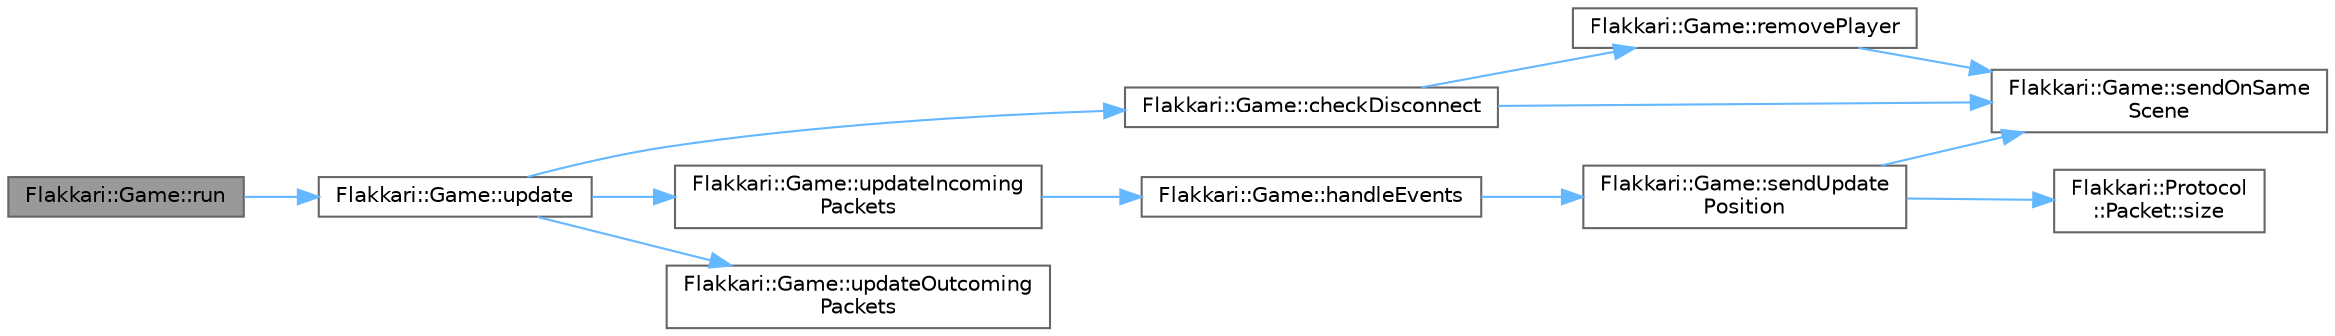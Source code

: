 digraph "Flakkari::Game::run"
{
 // LATEX_PDF_SIZE
  bgcolor="transparent";
  edge [fontname=Helvetica,fontsize=10,labelfontname=Helvetica,labelfontsize=10];
  node [fontname=Helvetica,fontsize=10,shape=box,height=0.2,width=0.4];
  rankdir="LR";
  Node1 [id="Node000001",label="Flakkari::Game::run",height=0.2,width=0.4,color="gray40", fillcolor="grey60", style="filled", fontcolor="black",tooltip="Run the game. This function is called when the game is started. It will run the game loop."];
  Node1 -> Node2 [id="edge1_Node000001_Node000002",color="steelblue1",style="solid",tooltip=" "];
  Node2 [id="Node000002",label="Flakkari::Game::update",height=0.2,width=0.4,color="grey40", fillcolor="white", style="filled",URL="$dd/ddd/classFlakkari_1_1Game.html#aa3fb1b7dc6a9c7e9177242a37bf3339f",tooltip="Update the game. This function is called every frame."];
  Node2 -> Node3 [id="edge2_Node000002_Node000003",color="steelblue1",style="solid",tooltip=" "];
  Node3 [id="Node000003",label="Flakkari::Game::checkDisconnect",height=0.2,width=0.4,color="grey40", fillcolor="white", style="filled",URL="$dd/ddd/classFlakkari_1_1Game.html#aac2a90cc3ac31b5e674881b040e4d2a0",tooltip="Check if a player is disconnected."];
  Node3 -> Node4 [id="edge3_Node000003_Node000004",color="steelblue1",style="solid",tooltip=" "];
  Node4 [id="Node000004",label="Flakkari::Game::removePlayer",height=0.2,width=0.4,color="grey40", fillcolor="white", style="filled",URL="$dd/ddd/classFlakkari_1_1Game.html#a223cb1b29ff76b417f493a3c74144160",tooltip="Remove a player from the game instance."];
  Node4 -> Node5 [id="edge4_Node000004_Node000005",color="steelblue1",style="solid",tooltip=" "];
  Node5 [id="Node000005",label="Flakkari::Game::sendOnSame\lScene",height=0.2,width=0.4,color="grey40", fillcolor="white", style="filled",URL="$dd/ddd/classFlakkari_1_1Game.html#a049bba6f759cc1f72ed3ae6cbd14804f",tooltip=" "];
  Node3 -> Node5 [id="edge5_Node000003_Node000005",color="steelblue1",style="solid",tooltip=" "];
  Node2 -> Node6 [id="edge6_Node000002_Node000006",color="steelblue1",style="solid",tooltip=" "];
  Node6 [id="Node000006",label="Flakkari::Game::updateIncoming\lPackets",height=0.2,width=0.4,color="grey40", fillcolor="white", style="filled",URL="$dd/ddd/classFlakkari_1_1Game.html#a6594373893294e8ace1a1cdc34a31383",tooltip="Empty the incoming packets of the players and update the game with the new packets."];
  Node6 -> Node7 [id="edge7_Node000006_Node000007",color="steelblue1",style="solid",tooltip=" "];
  Node7 [id="Node000007",label="Flakkari::Game::handleEvents",height=0.2,width=0.4,color="grey40", fillcolor="white", style="filled",URL="$dd/ddd/classFlakkari_1_1Game.html#aa756e63e4f39ceb17cffb3b35efe89b5",tooltip="Handle the events from a player."];
  Node7 -> Node8 [id="edge8_Node000007_Node000008",color="steelblue1",style="solid",tooltip=" "];
  Node8 [id="Node000008",label="Flakkari::Game::sendUpdate\lPosition",height=0.2,width=0.4,color="grey40", fillcolor="white", style="filled",URL="$dd/ddd/classFlakkari_1_1Game.html#a1b14145854aaa09a75e830ed6f740456",tooltip="Send a packet to a player."];
  Node8 -> Node5 [id="edge9_Node000008_Node000005",color="steelblue1",style="solid",tooltip=" "];
  Node8 -> Node9 [id="edge10_Node000008_Node000009",color="steelblue1",style="solid",tooltip=" "];
  Node9 [id="Node000009",label="Flakkari::Protocol\l::Packet::size",height=0.2,width=0.4,color="grey40", fillcolor="white", style="filled",URL="$db/d59/structFlakkari_1_1Protocol_1_1Packet.html#a582b8f7654507bb11286866d96e7d5c3",tooltip="Get the size of the packet."];
  Node2 -> Node10 [id="edge11_Node000002_Node000010",color="steelblue1",style="solid",tooltip=" "];
  Node10 [id="Node000010",label="Flakkari::Game::updateOutcoming\lPackets",height=0.2,width=0.4,color="grey40", fillcolor="white", style="filled",URL="$dd/ddd/classFlakkari_1_1Game.html#a8242bf617bde8579f1728eb1da86a301",tooltip="Empty the outcoming packets of the players."];
}
